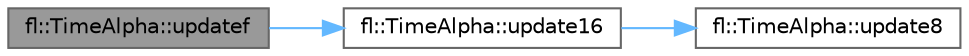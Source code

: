 digraph "fl::TimeAlpha::updatef"
{
 // INTERACTIVE_SVG=YES
 // LATEX_PDF_SIZE
  bgcolor="transparent";
  edge [fontname=Helvetica,fontsize=10,labelfontname=Helvetica,labelfontsize=10];
  node [fontname=Helvetica,fontsize=10,shape=box,height=0.2,width=0.4];
  rankdir="LR";
  Node1 [id="Node000001",label="fl::TimeAlpha::updatef",height=0.2,width=0.4,color="gray40", fillcolor="grey60", style="filled", fontcolor="black",tooltip=" "];
  Node1 -> Node2 [id="edge1_Node000001_Node000002",color="steelblue1",style="solid",tooltip=" "];
  Node2 [id="Node000002",label="fl::TimeAlpha::update16",height=0.2,width=0.4,color="grey40", fillcolor="white", style="filled",URL="$d2/d4a/classfl_1_1_time_alpha_ad86bb9fec13571534c3d0e9066be4332.html#ad86bb9fec13571534c3d0e9066be4332",tooltip=" "];
  Node2 -> Node3 [id="edge2_Node000002_Node000003",color="steelblue1",style="solid",tooltip=" "];
  Node3 [id="Node000003",label="fl::TimeAlpha::update8",height=0.2,width=0.4,color="grey40", fillcolor="white", style="filled",URL="$d2/d4a/classfl_1_1_time_alpha_a2329aae0fb647e9428045f95d3b2fc03.html#a2329aae0fb647e9428045f95d3b2fc03",tooltip=" "];
}
